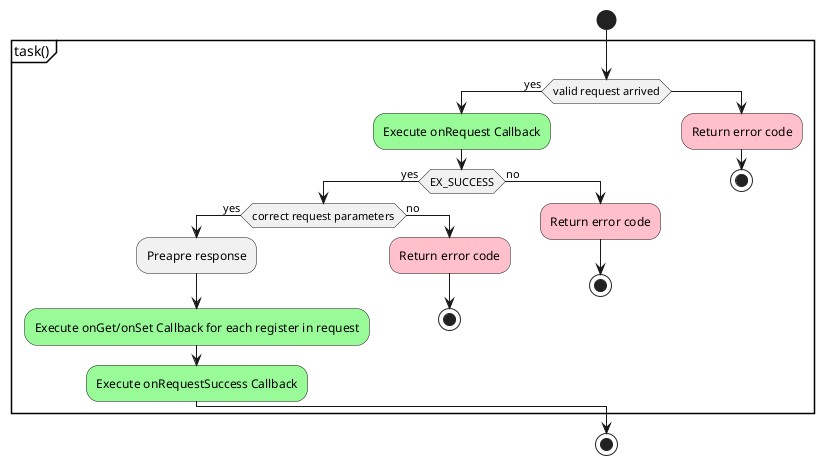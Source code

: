 @startuml
!pragma useVerticalIf on
start
partition task() {
if (valid request arrived) then (yes)
  #palegreen:Execute onRequest Callback;
  if (EX_SUCCESS) then (yes)
    if (correct request parameters) then (yes)
      :Preapre response;
      #palegreen:Execute onGet/onSet Callback for each register in request;
      #palegreen:Execute onRequestSuccess Callback;
    else (no)
      #pink:Return error code;
      stop
    endif
  else (no)
    #pink:Return error code;
    stop
  endif
else
  #pink:Return error code;
  stop
endif
}
stop
@enduml